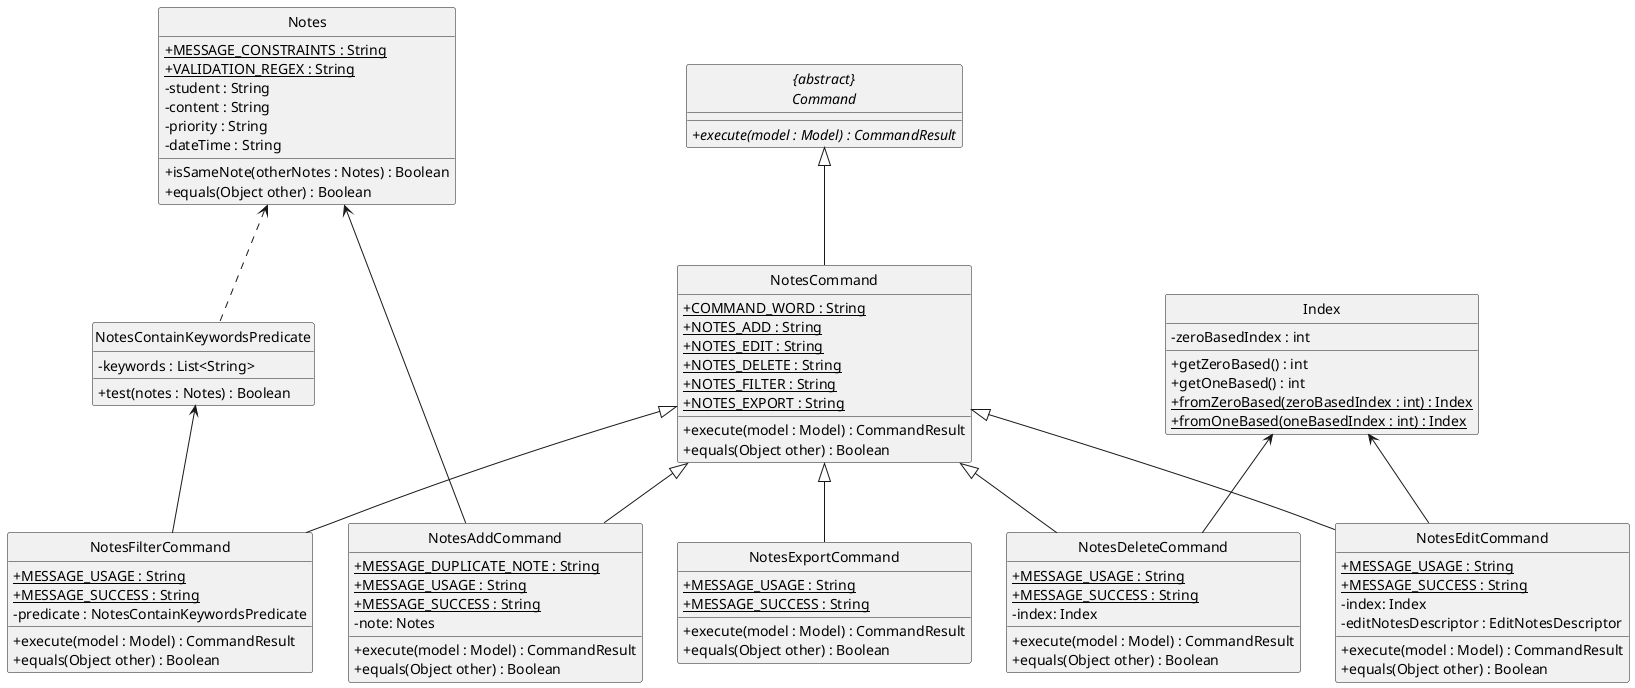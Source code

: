 @startuml

skinparam bjava ackgroundColor #ffffff
skinparam classAttributeIconSize 0
hide circle

abstract class "{abstract}\nCommand" {
    + {abstract} execute(model : Model) : CommandResult
}

class "NotesCommand" {
    /' Fields '/
    + {static} COMMAND_WORD : String
    + {static} NOTES_ADD : String
    + {static} NOTES_EDIT : String
    + {static} NOTES_DELETE : String
    + {static} NOTES_FILTER : String
    + {static} NOTES_EXPORT : String

    /' Methods '/
    + execute(model : Model) : CommandResult
    + equals(Object other) : Boolean
}

class NotesAddCommand {
    /' Fields '/
    + {static} MESSAGE_DUPLICATE_NOTE : String
    + {static} MESSAGE_USAGE : String
    + {static} MESSAGE_SUCCESS : String
    - note: Notes


    /' Methods '/
    + execute(model : Model) : CommandResult
    + equals(Object other) : Boolean
}

class NotesEditCommand {
    /' Fields '/
    + {static} MESSAGE_USAGE : String
    + {static} MESSAGE_SUCCESS : String
    - index: Index
    - editNotesDescriptor : EditNotesDescriptor

    /' Methods '/
    + execute(model : Model) : CommandResult
    + equals(Object other) : Boolean
}

class NotesDeleteCommand {
    /' Fields '/
    + {static} MESSAGE_USAGE : String
    + {static} MESSAGE_SUCCESS : String
    - index: Index

    /' Methods '/
    + execute(model : Model) : CommandResult
    + equals(Object other) : Boolean
}

class NotesFilterCommand {
    /' Fields '/
    + {static} MESSAGE_USAGE : String
    + {static} MESSAGE_SUCCESS : String
    - predicate : NotesContainKeywordsPredicate

    /' Methods '/
    + execute(model : Model) : CommandResult
    + equals(Object other) : Boolean
}

class NotesExportCommand {
    /' Fields '/
    + {static} MESSAGE_USAGE : String
    + {static} MESSAGE_SUCCESS : String

    /' Methods '/
    + execute(model : Model) : CommandResult
    + equals(Object other) : Boolean
}

class Notes {
    /' Fields '/
    + {static} MESSAGE_CONSTRAINTS : String
    + {static} VALIDATION_REGEX : String
    - student : String
    - content : String
    - priority : String
    - dateTime : String

    /' Methods '/
    + isSameNote(otherNotes : Notes) : Boolean
    + equals(Object other) : Boolean
}

class Index {
    /' Fields '/
    - zeroBasedIndex : int

    /' Methods '/
    + getZeroBased() : int
    + getOneBased() : int
    + {static} fromZeroBased(zeroBasedIndex : int) : Index
    + {static} fromOneBased(oneBasedIndex : int) : Index
}

class NotesContainKeywordsPredicate {
    /' Fields '/
    - keywords : List<String>

    /' Methods '/
    + test(notes : Notes) : Boolean
}

NotesAddCommand --up|> "NotesCommand"
NotesEditCommand --up|> "NotesCommand"
NotesDeleteCommand --up|> "NotesCommand"
NotesFilterCommand --up|> "NotesCommand"
NotesExportCommand --up|> "NotesCommand"
NotesCommand --up|> "{abstract}\nCommand"
NotesAddCommand --up> Notes
NotesEditCommand --up> Index
NotesDeleteCommand --up> Index
NotesFilterCommand --up> NotesContainKeywordsPredicate
NotesContainKeywordsPredicate ..up> Notes



@enduml
